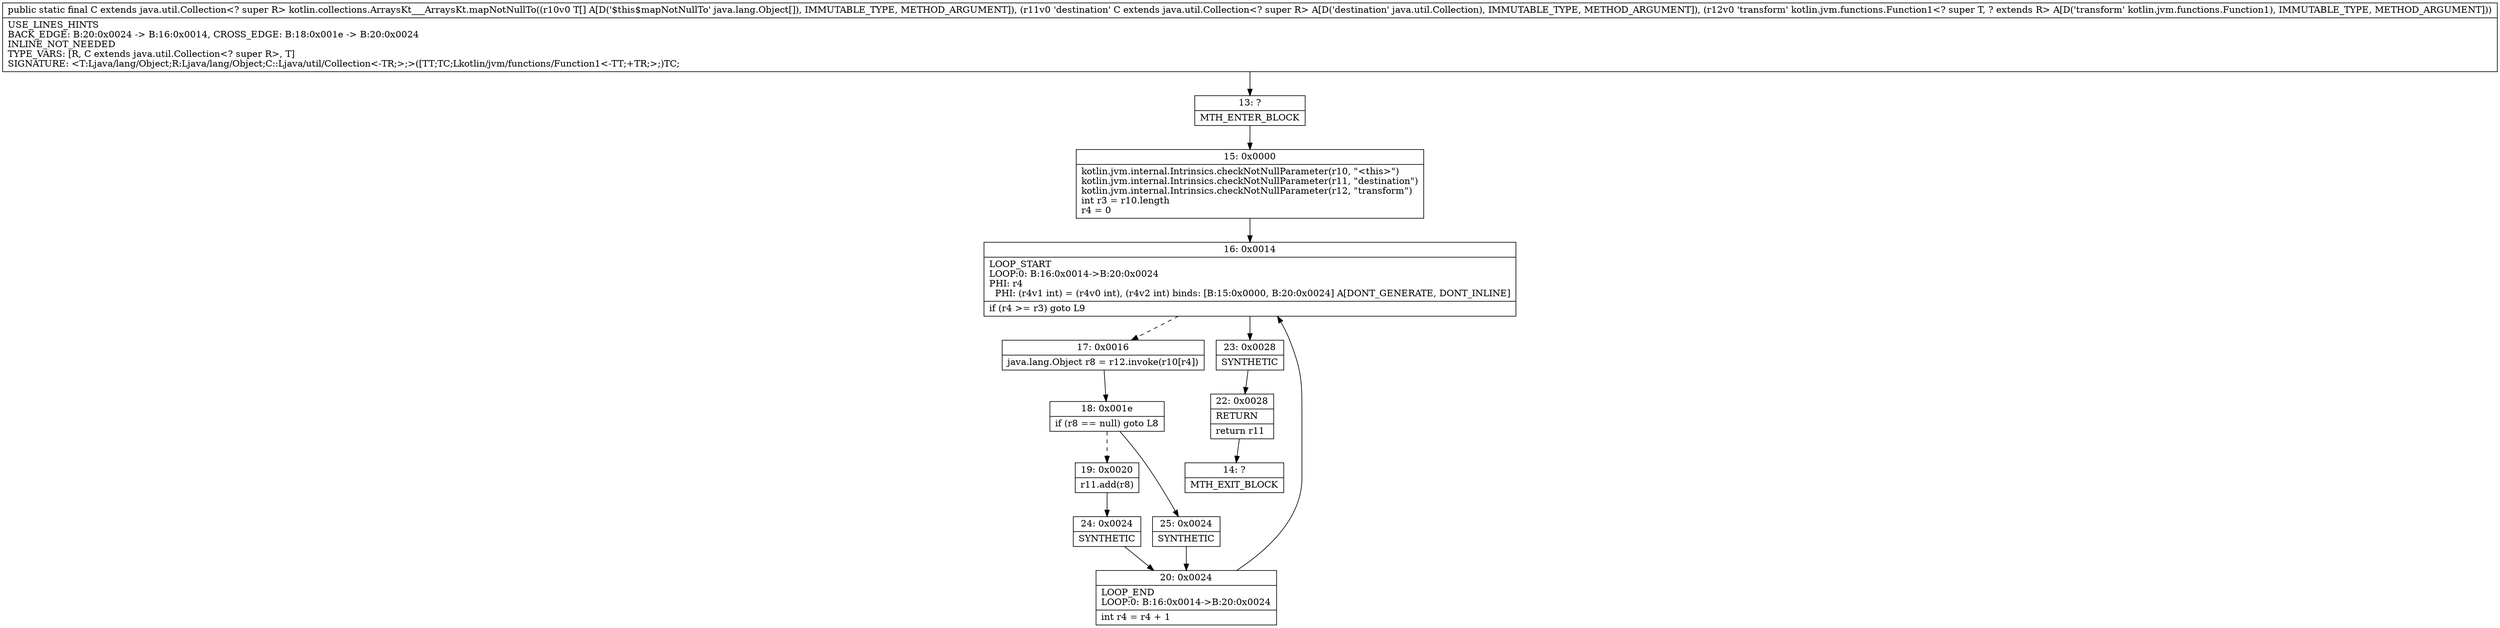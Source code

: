 digraph "CFG forkotlin.collections.ArraysKt___ArraysKt.mapNotNullTo([Ljava\/lang\/Object;Ljava\/util\/Collection;Lkotlin\/jvm\/functions\/Function1;)Ljava\/util\/Collection;" {
Node_13 [shape=record,label="{13\:\ ?|MTH_ENTER_BLOCK\l}"];
Node_15 [shape=record,label="{15\:\ 0x0000|kotlin.jvm.internal.Intrinsics.checkNotNullParameter(r10, \"\<this\>\")\lkotlin.jvm.internal.Intrinsics.checkNotNullParameter(r11, \"destination\")\lkotlin.jvm.internal.Intrinsics.checkNotNullParameter(r12, \"transform\")\lint r3 = r10.length\lr4 = 0\l}"];
Node_16 [shape=record,label="{16\:\ 0x0014|LOOP_START\lLOOP:0: B:16:0x0014\-\>B:20:0x0024\lPHI: r4 \l  PHI: (r4v1 int) = (r4v0 int), (r4v2 int) binds: [B:15:0x0000, B:20:0x0024] A[DONT_GENERATE, DONT_INLINE]\l|if (r4 \>= r3) goto L9\l}"];
Node_17 [shape=record,label="{17\:\ 0x0016|java.lang.Object r8 = r12.invoke(r10[r4])\l}"];
Node_18 [shape=record,label="{18\:\ 0x001e|if (r8 == null) goto L8\l}"];
Node_19 [shape=record,label="{19\:\ 0x0020|r11.add(r8)\l}"];
Node_24 [shape=record,label="{24\:\ 0x0024|SYNTHETIC\l}"];
Node_20 [shape=record,label="{20\:\ 0x0024|LOOP_END\lLOOP:0: B:16:0x0014\-\>B:20:0x0024\l|int r4 = r4 + 1\l}"];
Node_25 [shape=record,label="{25\:\ 0x0024|SYNTHETIC\l}"];
Node_23 [shape=record,label="{23\:\ 0x0028|SYNTHETIC\l}"];
Node_22 [shape=record,label="{22\:\ 0x0028|RETURN\l|return r11\l}"];
Node_14 [shape=record,label="{14\:\ ?|MTH_EXIT_BLOCK\l}"];
MethodNode[shape=record,label="{public static final C extends java.util.Collection\<? super R\> kotlin.collections.ArraysKt___ArraysKt.mapNotNullTo((r10v0 T[] A[D('$this$mapNotNullTo' java.lang.Object[]), IMMUTABLE_TYPE, METHOD_ARGUMENT]), (r11v0 'destination' C extends java.util.Collection\<? super R\> A[D('destination' java.util.Collection), IMMUTABLE_TYPE, METHOD_ARGUMENT]), (r12v0 'transform' kotlin.jvm.functions.Function1\<? super T, ? extends R\> A[D('transform' kotlin.jvm.functions.Function1), IMMUTABLE_TYPE, METHOD_ARGUMENT]))  | USE_LINES_HINTS\lBACK_EDGE: B:20:0x0024 \-\> B:16:0x0014, CROSS_EDGE: B:18:0x001e \-\> B:20:0x0024\lINLINE_NOT_NEEDED\lTYPE_VARS: [R, C extends java.util.Collection\<? super R\>, T]\lSIGNATURE: \<T:Ljava\/lang\/Object;R:Ljava\/lang\/Object;C::Ljava\/util\/Collection\<\-TR;\>;\>([TT;TC;Lkotlin\/jvm\/functions\/Function1\<\-TT;+TR;\>;)TC;\l}"];
MethodNode -> Node_13;Node_13 -> Node_15;
Node_15 -> Node_16;
Node_16 -> Node_17[style=dashed];
Node_16 -> Node_23;
Node_17 -> Node_18;
Node_18 -> Node_19[style=dashed];
Node_18 -> Node_25;
Node_19 -> Node_24;
Node_24 -> Node_20;
Node_20 -> Node_16;
Node_25 -> Node_20;
Node_23 -> Node_22;
Node_22 -> Node_14;
}

